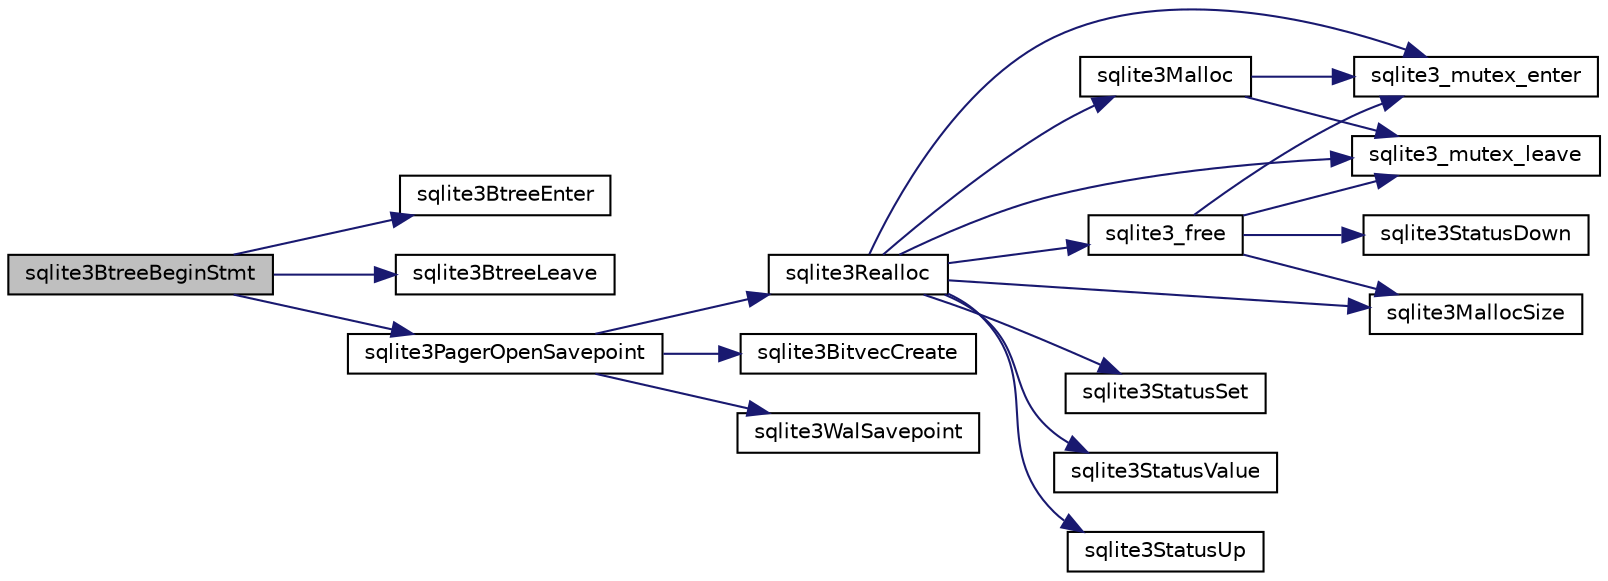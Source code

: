 digraph "sqlite3BtreeBeginStmt"
{
  edge [fontname="Helvetica",fontsize="10",labelfontname="Helvetica",labelfontsize="10"];
  node [fontname="Helvetica",fontsize="10",shape=record];
  rankdir="LR";
  Node1 [label="sqlite3BtreeBeginStmt",height=0.2,width=0.4,color="black", fillcolor="grey75", style="filled", fontcolor="black"];
  Node1 -> Node2 [color="midnightblue",fontsize="10",style="solid",fontname="Helvetica"];
  Node2 [label="sqlite3BtreeEnter",height=0.2,width=0.4,color="black", fillcolor="white", style="filled",URL="$sqlite3_8c.html#afa05d700ca373993fe6b0525b867feff"];
  Node1 -> Node3 [color="midnightblue",fontsize="10",style="solid",fontname="Helvetica"];
  Node3 [label="sqlite3BtreeLeave",height=0.2,width=0.4,color="black", fillcolor="white", style="filled",URL="$sqlite3_8c.html#a460e4f89d1aeef4b4d334cfe8165da89"];
  Node1 -> Node4 [color="midnightblue",fontsize="10",style="solid",fontname="Helvetica"];
  Node4 [label="sqlite3PagerOpenSavepoint",height=0.2,width=0.4,color="black", fillcolor="white", style="filled",URL="$sqlite3_8c.html#a5b4b3aed3fa0147c327fa7497e25be98"];
  Node4 -> Node5 [color="midnightblue",fontsize="10",style="solid",fontname="Helvetica"];
  Node5 [label="sqlite3Realloc",height=0.2,width=0.4,color="black", fillcolor="white", style="filled",URL="$sqlite3_8c.html#ad53aefdfc088f622e23ffe838201fe22"];
  Node5 -> Node6 [color="midnightblue",fontsize="10",style="solid",fontname="Helvetica"];
  Node6 [label="sqlite3Malloc",height=0.2,width=0.4,color="black", fillcolor="white", style="filled",URL="$sqlite3_8c.html#a361a2eaa846b1885f123abe46f5d8b2b"];
  Node6 -> Node7 [color="midnightblue",fontsize="10",style="solid",fontname="Helvetica"];
  Node7 [label="sqlite3_mutex_enter",height=0.2,width=0.4,color="black", fillcolor="white", style="filled",URL="$sqlite3_8c.html#af5a0a035d6f2e625f7fa5339365e8970"];
  Node6 -> Node8 [color="midnightblue",fontsize="10",style="solid",fontname="Helvetica"];
  Node8 [label="sqlite3_mutex_leave",height=0.2,width=0.4,color="black", fillcolor="white", style="filled",URL="$sqlite3_8c.html#a7ebfb82d85f10ee7a80ea8d7ff155c65"];
  Node5 -> Node9 [color="midnightblue",fontsize="10",style="solid",fontname="Helvetica"];
  Node9 [label="sqlite3_free",height=0.2,width=0.4,color="black", fillcolor="white", style="filled",URL="$sqlite3_8c.html#aced35e2ed62edd9c721ade882d508123"];
  Node9 -> Node7 [color="midnightblue",fontsize="10",style="solid",fontname="Helvetica"];
  Node9 -> Node8 [color="midnightblue",fontsize="10",style="solid",fontname="Helvetica"];
  Node9 -> Node10 [color="midnightblue",fontsize="10",style="solid",fontname="Helvetica"];
  Node10 [label="sqlite3MallocSize",height=0.2,width=0.4,color="black", fillcolor="white", style="filled",URL="$sqlite3_8c.html#acf5d2a5f35270bafb050bd2def576955"];
  Node9 -> Node11 [color="midnightblue",fontsize="10",style="solid",fontname="Helvetica"];
  Node11 [label="sqlite3StatusDown",height=0.2,width=0.4,color="black", fillcolor="white", style="filled",URL="$sqlite3_8c.html#a3388b10ce0b0a4fc95dfb85ccdb904c1"];
  Node5 -> Node10 [color="midnightblue",fontsize="10",style="solid",fontname="Helvetica"];
  Node5 -> Node7 [color="midnightblue",fontsize="10",style="solid",fontname="Helvetica"];
  Node5 -> Node12 [color="midnightblue",fontsize="10",style="solid",fontname="Helvetica"];
  Node12 [label="sqlite3StatusSet",height=0.2,width=0.4,color="black", fillcolor="white", style="filled",URL="$sqlite3_8c.html#afec7586c01fcb5ea17dc9d7725a589d9"];
  Node5 -> Node13 [color="midnightblue",fontsize="10",style="solid",fontname="Helvetica"];
  Node13 [label="sqlite3StatusValue",height=0.2,width=0.4,color="black", fillcolor="white", style="filled",URL="$sqlite3_8c.html#a5f8a75ddd77c9c98fbb4155432e826ab"];
  Node5 -> Node14 [color="midnightblue",fontsize="10",style="solid",fontname="Helvetica"];
  Node14 [label="sqlite3StatusUp",height=0.2,width=0.4,color="black", fillcolor="white", style="filled",URL="$sqlite3_8c.html#aa6b67ea16ce942b9fd7a6e6270ce4c62"];
  Node5 -> Node8 [color="midnightblue",fontsize="10",style="solid",fontname="Helvetica"];
  Node4 -> Node15 [color="midnightblue",fontsize="10",style="solid",fontname="Helvetica"];
  Node15 [label="sqlite3BitvecCreate",height=0.2,width=0.4,color="black", fillcolor="white", style="filled",URL="$sqlite3_8c.html#a0a60c2422cf28790767f5bc7598514ee"];
  Node4 -> Node16 [color="midnightblue",fontsize="10",style="solid",fontname="Helvetica"];
  Node16 [label="sqlite3WalSavepoint",height=0.2,width=0.4,color="black", fillcolor="white", style="filled",URL="$sqlite3_8c.html#ade4ab202b77ef14a81540a873b929013"];
}
